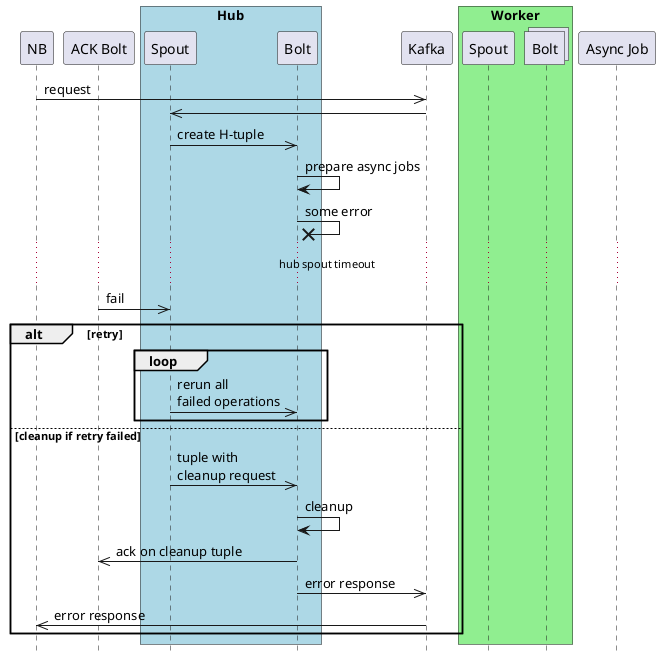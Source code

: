 v6

@startuml
hide footbox

participant NB
participant "ACK Bolt" as ack

box "Hub" #LightBlue
    participant "Spout" as sp_hub
    participant "Bolt" as bolt_hub
end box

participant "Kafka" as bus
box "Worker" #LightGreen
    participant "Spout" as sp_work
    collections "Bolt" as bolt_work
end box

participant "Async Job" as async_job

NB ->> bus : request
sp_hub <<- bus
sp_hub ->> bolt_hub : create H-tuple
bolt_hub -> bolt_hub : prepare async jobs

bolt_hub ->x bolt_hub: some error
... hub spout timeout ...
ack ->> sp_hub : fail
alt retry
    loop
        sp_hub ->> bolt_hub: rerun all \nfailed operations
    end
else cleanup if retry failed
    sp_hub ->> bolt_hub : tuple with\ncleanup request
    bolt_hub -> bolt_hub : cleanup
    bolt_hub ->> ack: ack on cleanup tuple
    bolt_hub ->> bus: error response
    bus ->> NB: error response
end


@enduml